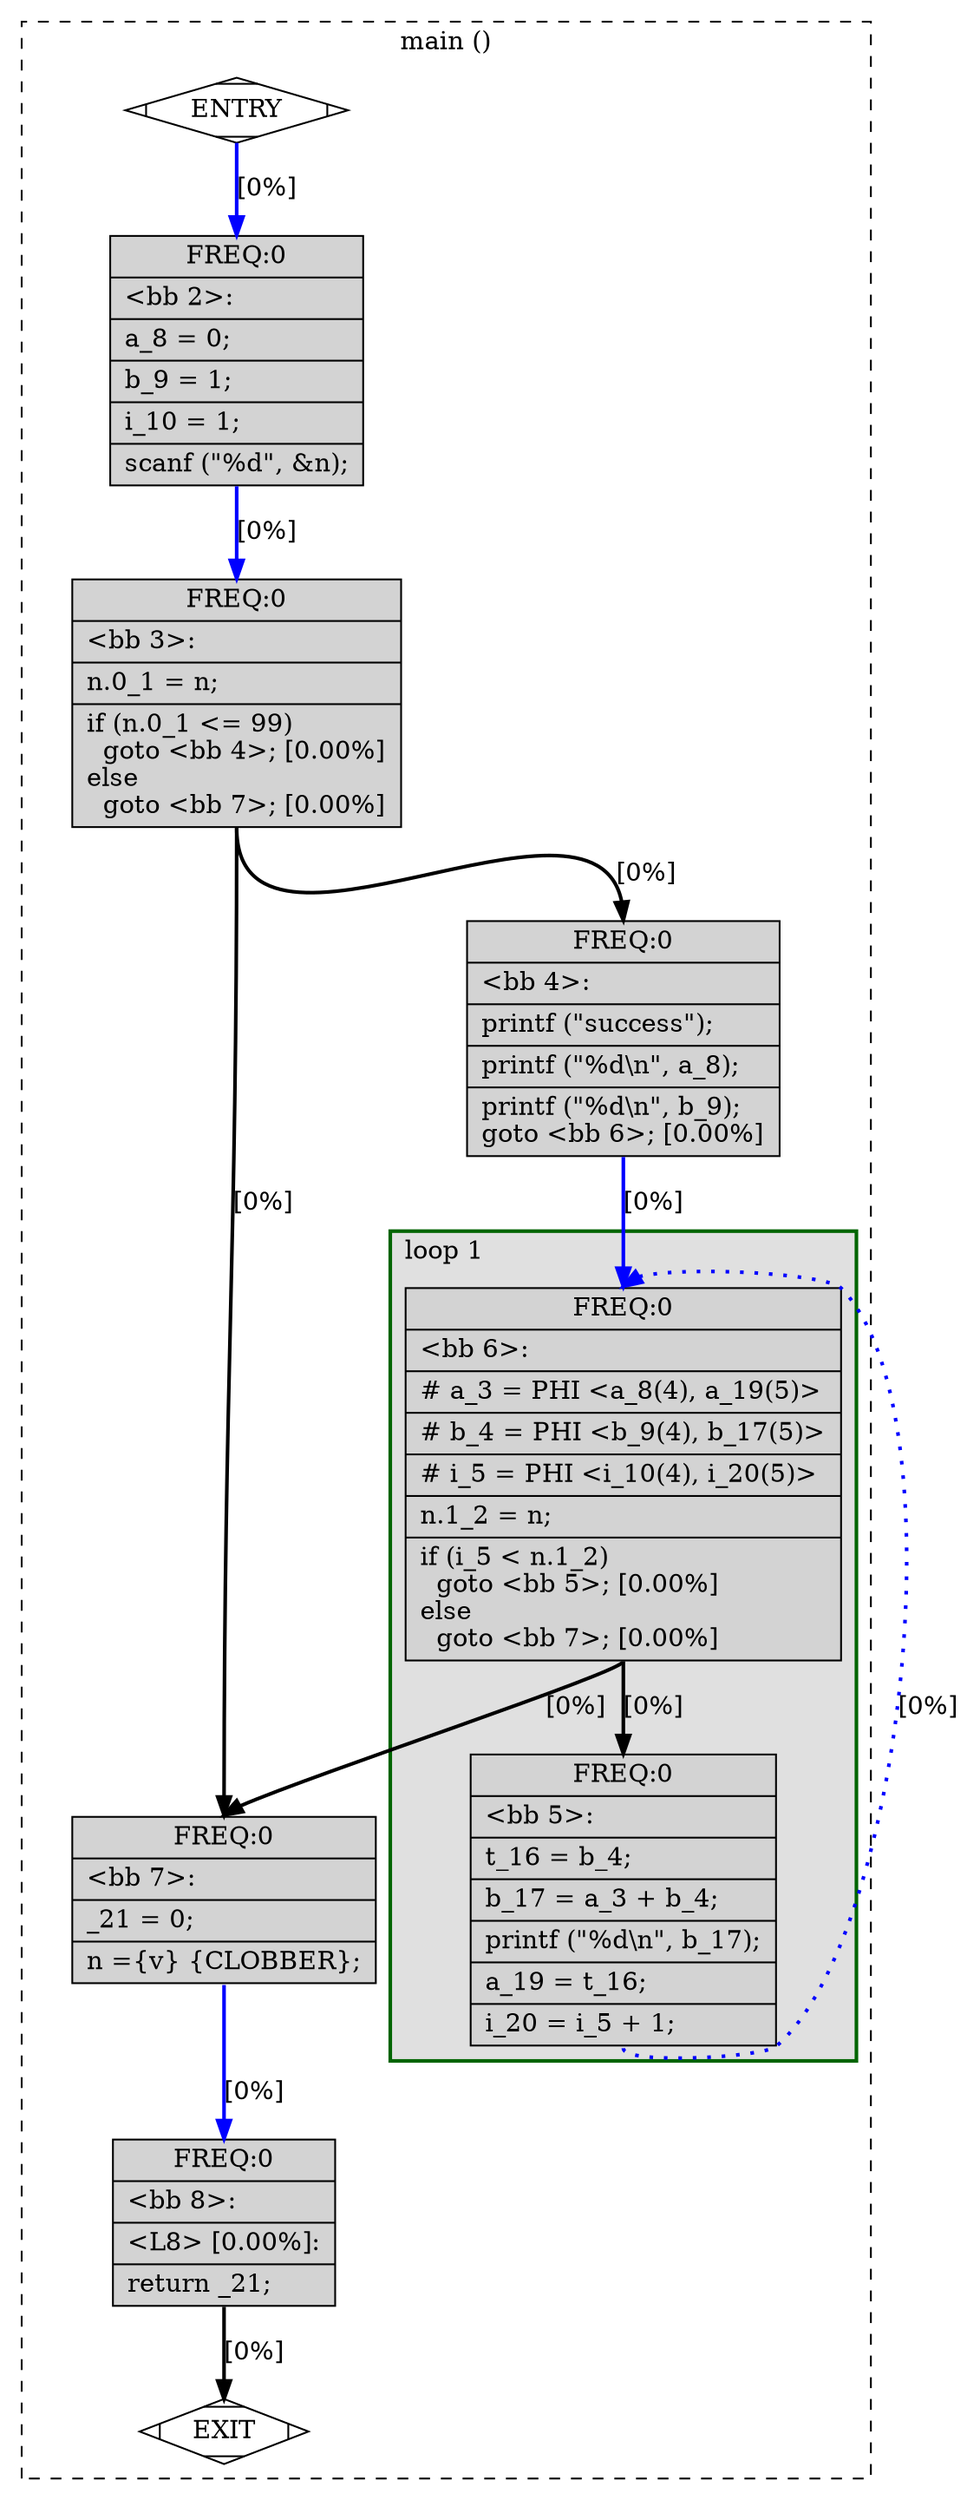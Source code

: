 digraph "main.c.027t.fixup_cfg3" {
overlap=false;
subgraph "cluster_main" {
	style="dashed";
	color="black";
	label="main ()";
	subgraph cluster_0_1 {
	style="filled";
	color="darkgreen";
	fillcolor="grey88";
	label="loop 1";
	labeljust=l;
	penwidth=2;
	fn_0_basic_block_6 [shape=record,style=filled,fillcolor=lightgrey,label="{ FREQ:0 |\<bb\ 6\>:\l\
|#\ a_3\ =\ PHI\ \<a_8(4),\ a_19(5)\>\l\
|#\ b_4\ =\ PHI\ \<b_9(4),\ b_17(5)\>\l\
|#\ i_5\ =\ PHI\ \<i_10(4),\ i_20(5)\>\l\
|n.1_2\ =\ n;\l\
|if\ (i_5\ \<\ n.1_2)\l\
\ \ goto\ \<bb\ 5\>;\ [0.00%]\l\
else\l\
\ \ goto\ \<bb\ 7\>;\ [0.00%]\l\
}"];

	fn_0_basic_block_5 [shape=record,style=filled,fillcolor=lightgrey,label="{ FREQ:0 |\<bb\ 5\>:\l\
|t_16\ =\ b_4;\l\
|b_17\ =\ a_3\ +\ b_4;\l\
|printf\ (\"%d\\n\",\ b_17);\l\
|a_19\ =\ t_16;\l\
|i_20\ =\ i_5\ +\ 1;\l\
}"];

	}
	fn_0_basic_block_0 [shape=Mdiamond,style=filled,fillcolor=white,label="ENTRY"];

	fn_0_basic_block_1 [shape=Mdiamond,style=filled,fillcolor=white,label="EXIT"];

	fn_0_basic_block_2 [shape=record,style=filled,fillcolor=lightgrey,label="{ FREQ:0 |\<bb\ 2\>:\l\
|a_8\ =\ 0;\l\
|b_9\ =\ 1;\l\
|i_10\ =\ 1;\l\
|scanf\ (\"%d\",\ &n);\l\
}"];

	fn_0_basic_block_3 [shape=record,style=filled,fillcolor=lightgrey,label="{ FREQ:0 |\<bb\ 3\>:\l\
|n.0_1\ =\ n;\l\
|if\ (n.0_1\ \<=\ 99)\l\
\ \ goto\ \<bb\ 4\>;\ [0.00%]\l\
else\l\
\ \ goto\ \<bb\ 7\>;\ [0.00%]\l\
}"];

	fn_0_basic_block_4 [shape=record,style=filled,fillcolor=lightgrey,label="{ FREQ:0 |\<bb\ 4\>:\l\
|printf\ (\"success\");\l\
|printf\ (\"%d\\n\",\ a_8);\l\
|printf\ (\"%d\\n\",\ b_9);\l\
goto\ \<bb\ 6\>;\ [0.00%]\l\
}"];

	fn_0_basic_block_7 [shape=record,style=filled,fillcolor=lightgrey,label="{ FREQ:0 |\<bb\ 7\>:\l\
|_21\ =\ 0;\l\
|n\ =\{v\}\ \{CLOBBER\};\l\
}"];

	fn_0_basic_block_8 [shape=record,style=filled,fillcolor=lightgrey,label="{ FREQ:0 |\<bb\ 8\>:\l\
|\<L8\>\ [0.00%]:\l\
|return\ _21;\l\
}"];

	fn_0_basic_block_0:s -> fn_0_basic_block_2:n [style="solid,bold",color=blue,weight=100,constraint=true, label="[0%]"];
	fn_0_basic_block_2:s -> fn_0_basic_block_3:n [style="solid,bold",color=blue,weight=100,constraint=true, label="[0%]"];
	fn_0_basic_block_3:s -> fn_0_basic_block_4:n [style="solid,bold",color=black,weight=10,constraint=true, label="[0%]"];
	fn_0_basic_block_3:s -> fn_0_basic_block_7:n [style="solid,bold",color=black,weight=10,constraint=true, label="[0%]"];
	fn_0_basic_block_4:s -> fn_0_basic_block_6:n [style="solid,bold",color=blue,weight=100,constraint=true, label="[0%]"];
	fn_0_basic_block_5:s -> fn_0_basic_block_6:n [style="dotted,bold",color=blue,weight=10,constraint=false, label="[0%]"];
	fn_0_basic_block_6:s -> fn_0_basic_block_5:n [style="solid,bold",color=black,weight=10,constraint=true, label="[0%]"];
	fn_0_basic_block_6:s -> fn_0_basic_block_7:n [style="solid,bold",color=black,weight=10,constraint=true, label="[0%]"];
	fn_0_basic_block_7:s -> fn_0_basic_block_8:n [style="solid,bold",color=blue,weight=100,constraint=true, label="[0%]"];
	fn_0_basic_block_8:s -> fn_0_basic_block_1:n [style="solid,bold",color=black,weight=10,constraint=true, label="[0%]"];
	fn_0_basic_block_0:s -> fn_0_basic_block_1:n [style="invis",constraint=true];
}
}
